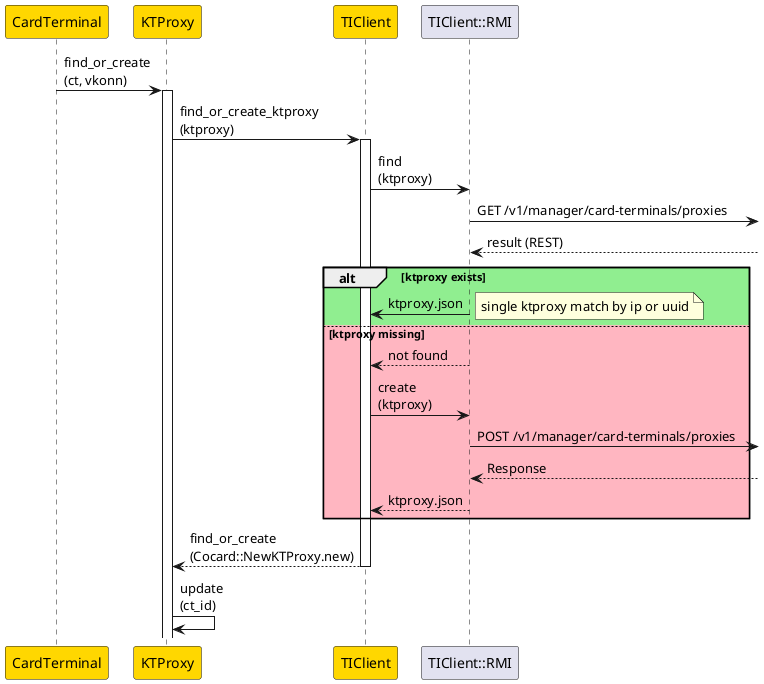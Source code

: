 @startuml
participant CardTerminal as ct #gold
participant KTProxy as ktproxy #gold
participant "TIClient" as ticlient #gold
participant "TIClient::RMI" as ticrmi

ct -> ktproxy : find_or_create\n(ct, vkonn)
activate ktproxy
ktproxy -> ticlient : find_or_create_ktproxy\n(ktproxy)
activate ticlient
ticlient -> ticrmi : find\n(ktproxy)
ticrmi ->] : GET /v1/manager/card-terminals/proxies
]--> ticrmi : result (REST)

alt #LightGreen ktproxy exists
  ticrmi -> ticlient : ktproxy.json
  note right : single ktproxy match by ip or uuid
else #lightpink ktproxy missing
  ticrmi --> ticlient : not found
  ticlient -> ticrmi : create\n(ktproxy)
  ticrmi ->] : POST /v1/manager/card-terminals/proxies
  ]--> ticrmi : Response
  ticrmi --> ticlient : ktproxy.json
end

ticlient --> ktproxy: find_or_create\n(Cocard::NewKTProxy.new)
deactivate ticlient

ktproxy -> ktproxy : update\n(ct_id)

@enduml